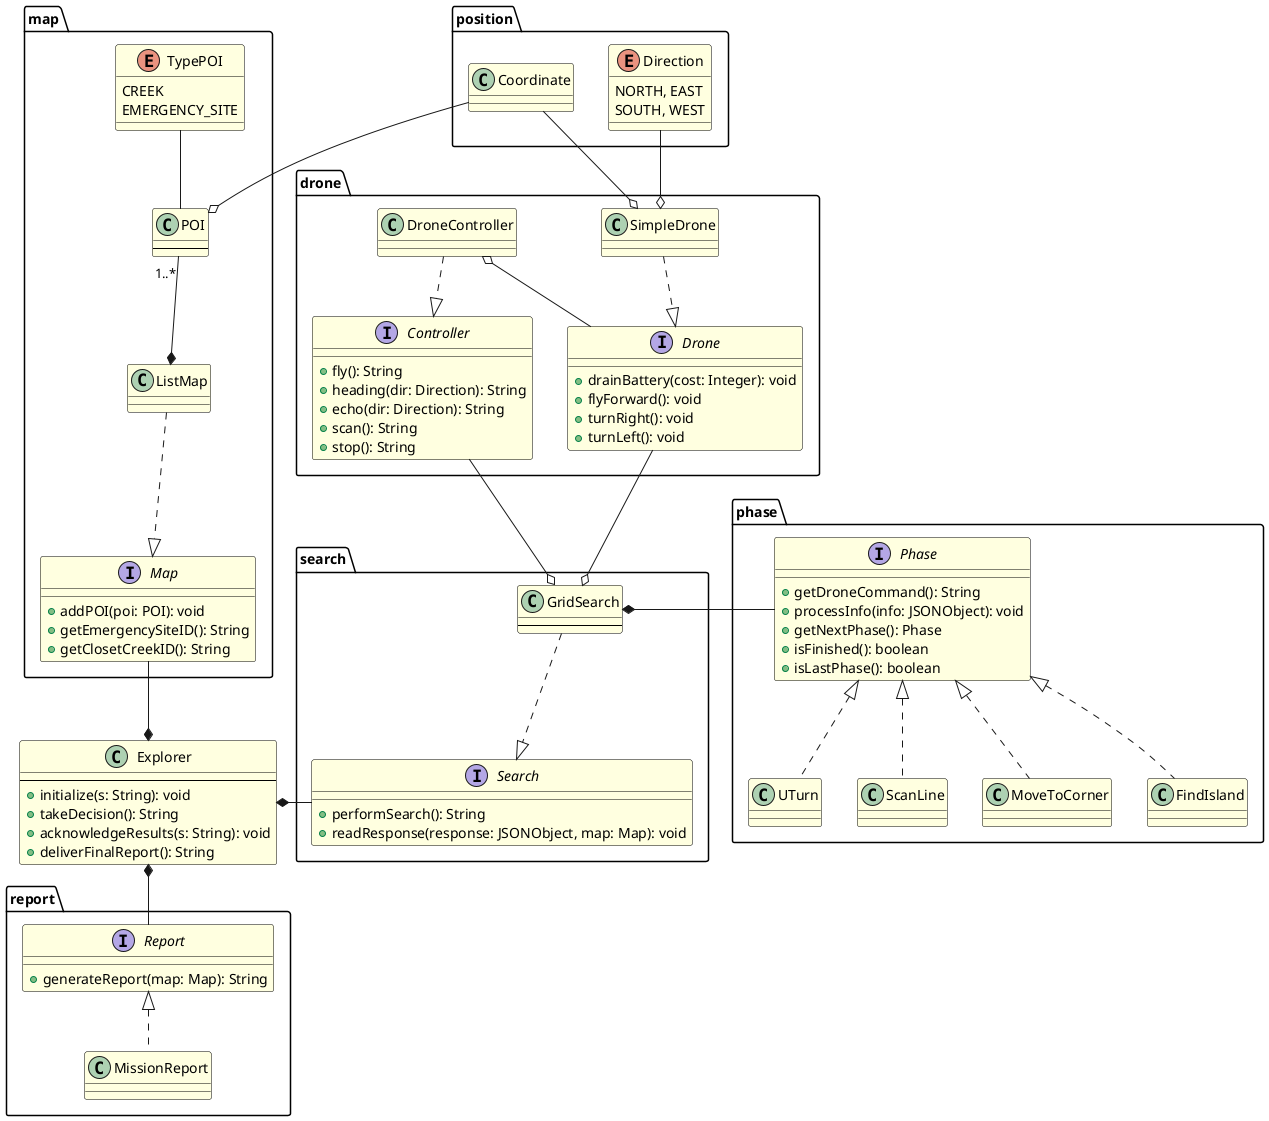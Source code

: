 @startuml A2
!define MyTheme
skinparam class {
    BackgroundColor #LightYellow
    BorderColor #000000
    FontColor #000000
}

skinparam stereotypeCBackgroundColor #LightYellow
skinparam stereotypeCBorderColor #000000
skinparam stereotypeCFontColor #000000


package drone {
    interface Controller {
        + fly(): String
        + heading(dir: Direction): String
        + echo(dir: Direction): String
        + scan(): String
        + stop(): String
  
    }

    interface Drone {
    '   + getBatteryLevel(): Integer
        + drainBattery(cost: Integer): void
        ' + notEnoughBattery(costFly: Integer, costHeading: Integer): boolean
        '   + getHeading(): Direction
        '   + getLocation(): Coordinate
        + flyForward(): void
        + turnRight(): void
        + turnLeft(): void
    }

    class DroneController {
    '   - drone: Drone
        ' --
        ' + this(drone: Drone)
        ' --
        ' + fly(): String
        ' + heading(dir: Direction): String
        ' + echo(dir: Direction): String
        ' + scan(): String
        ' + stop(): String
    }

    class SimpleDrone {
        '   - batteryLevel: Integer
        '   - heading: Direction
        '   - location: Coordinate
        ' --
        ' + this(batteryLevel: Integer, heading: Direction)
        ' --
        ' + drainBattery(cost: Integer): void
        ' + notEnoughBattery(costFly: Integer, costHeading: Integer): boolean
        ' + flyForward(): void
        ' + turnRight(): void
        ' + turnLeft(): void

        '   + getBatteryLevel(): Integer
        '   + getHeading(): Direction
        '   + getLocation(): Coordinate
    }

}



package map {
    class ListMap {
    ' + creeks: List<POI>
    ' + emergencySite: POI
    ' ' --
    ' + this()
    ' ' --
    ' + addPOI(poi: POI): void
    ' + getEmergencySiteID(): String
    ' + getClosetCreekID(): String
}

    interface Map {
        + addPOI(poi: POI): void
        + getEmergencySiteID(): String
        + getClosetCreekID(): String
    }

    enum TypePOI {
        CREEK
        EMERGENCY_SITE
    }

    class POI {
        '   - kind: TypePOI
        '   - location: Coordinate
        '   - id: String
        '   --
        ' + this(kind: TypePOI, location: Coordinate, id: String)
        --
        '   + getKind(): TypePOI
        '   + getLocation(): Coordinate
        '   + getID(): String
    }
}




package phase {
    class UTurn {
        ' ' - controller: Controller
        ' ' - direction: Direction
        ' ' - turnLeft: boolean
        ' ' - hasTurned: boolean
        ' ' - turnCount: Integer
        ' ' - FLY: Integer
        ' ' - TURN_OPPOSITE: Integer
        ' ' - command: String
        ' ' --
        ' + this(controller: Controller, dir: Direction, turnLeft: boolean, outward: boolean)
        ' --
        ' + getDroneCommand(): String
        ' + processInfo(info: JSONObject): void
        ' + getNextPhase(): Phase
        ' + isFinished(): boolean
        ' + isLastPhase(): boolean
        ' ' - turnCommand(durLeft: boolean): String
    }
    class ScanLine {
        ' ' - State: enum
        ' ' - logger: Logger
        ' ' - controller: Controller
        ' ' - direction: Direction
        ' ' - turnLeft: boolean
        ' ' - offIsland: boolean
        ' ' - hasMoved: boolean
        ' ' - moveOutwards: boolean
        ' ' - state: State
        ' ' --
        ' + this(controller: Controller, initialDirection: Direction, turnLeft: boolean)
        ' --
        ' + getDroneCommand(): String
        ' + processInfo(info: JSONObject): void
        ' + getNextPhase(): Phase
        ' + isFinished(): boolean
        ' + isLastPhase(): boolean
        ' ' - isDroneOffLand(info: JSONObject): boolean
    }
    class MoveToCorner {
        ' ' - State: enum
        ' ' - logger: Logger
        ' ' - controller: Controller
        ' ' - direction: Direction
        ' ' - finalDirection: Direction
        ' ' - state: State
        ' ' - distanceLeft: int
        ' ' - distanceRight: int
        ' ' - distanceTraveled: int
        ' ' - hasReachedCorner: boolean
        ' --
        ' + this(controller: Controller, initialDir: Direction)
        ' --
        ' + getDroneCommand(): String
        ' + processInfo(info: JSONObject): void
        ' + getNextPhase(): Phase
        ' + isFinished(): boolean
        ' + isLastPhase(): boolean
    }
    class FindIsland {
        ' ' - State: enum
        ' ' - logger: Logger
        ' ' - direction: Direction
        ' ' - atIsland: boolean
        ' ' - uTurnLeft: boolean
        ' ' - flightsToIsland: Integer
        ' ' - state: State
        ' --
        ' + this(controller: Controller, initialDirection: Direction)
        ' --
        ' + getDroneCommand(): String
        ' + processInfo(info: JSONObject): void
        ' + getNextPhase(): Phase
        ' + isFinished(): boolean
        ' + isLastPhase(): boolean
    }
    interface Phase {
        + getDroneCommand(): String
        + processInfo(info: JSONObject): void
        + getNextPhase(): Phase
        + isFinished(): boolean
        + isLastPhase(): boolean
    }
}



package position {
    enum Direction {
        NORTH, EAST
        SOUTH, WEST
    '   - symbol: String
    '   --
    '   + getSymbol(): String
    '   + getRight(): Direction
    '   + getLeft(): Direction
    ' + <<static>> fromSymbol(s: String): Direction
  
    }
    class Coordinate {
        ' - x: int
        ' - y: int
        ' --
        ' + this(x: int, y: int)
        ' --
        ' + getX(): int
        ' + getY(): int
        ' + setX(x: int): void
        ' + setY(y: int): void
        ' + distanceTo(other: Coordinate): double
    }
}


package search {
    class GridSearch {
        '   - logger: Logger
        '   - drone: Drone
        '   - controller: Controller
        '   - map: Map
        '   - phase: Phase
        '   --
        ' + this(drone: Drone, map: Map)
        --
        ' + performSearch(): String
        ' + readResponse(response: JSONObject): void
    }

    interface Search {
        + performSearch(): String
        + readResponse(response: JSONObject, map: Map): void
    }

}



package report{
    class MissionReport{
        ' - map: Map
        ' --
        ' + this(map: Map)
        ' --
        ' + generateReport(): String
        ' - closestCreekID(): String
        ' - emergencySiteID(): String
    }

    interface Report{
        + generateReport(map: Map): String
    }
}

class Explorer {
    '   - logger: Logger
    '   - drone: Drone
    '   - gridSearch: Search
    '   - map: Map
    --
    + initialize(s: String): void
    + takeDecision(): String
    + acknowledgeResults(s: String): void
    + deliverFinalReport(): String
}

' phase package
Phase <|.. MoveToCorner
Phase <|.. FindIsland
Phase <|.. ScanLine
Phase <|.. UTurn
' Direction -up- FindIsland
' Direction -up- MoveToCorner
' Direction -up- ScanLine
' Direction -up- UTurn

' search package
Search <|.up. GridSearch



' drone package
Controller <|.up. DroneController
Drone <|.up. SimpleDrone
DroneController o-- Drone


' report package
Report <|.down. MissionReport


' position package
Coordinate --o POI

' map package
Map <|.up. ListMap
POI "1..*"--* ListMap
TypePOI -- POI


Drone --o GridSearch
Controller --o GridSearch
' Map -down-o GridSearch
GridSearch *-right- Phase

Coordinate --o SimpleDrone
Direction --o SimpleDrone



' MissionReport o-- Map

' UTurn o-up- Controller
' ScanLine o---- Controller
' FindIsland o---- Controller
' MoveToCorner o---- Controller



Search -right-* Explorer
Map --* Explorer
Report -up-* Explorer

@enduml